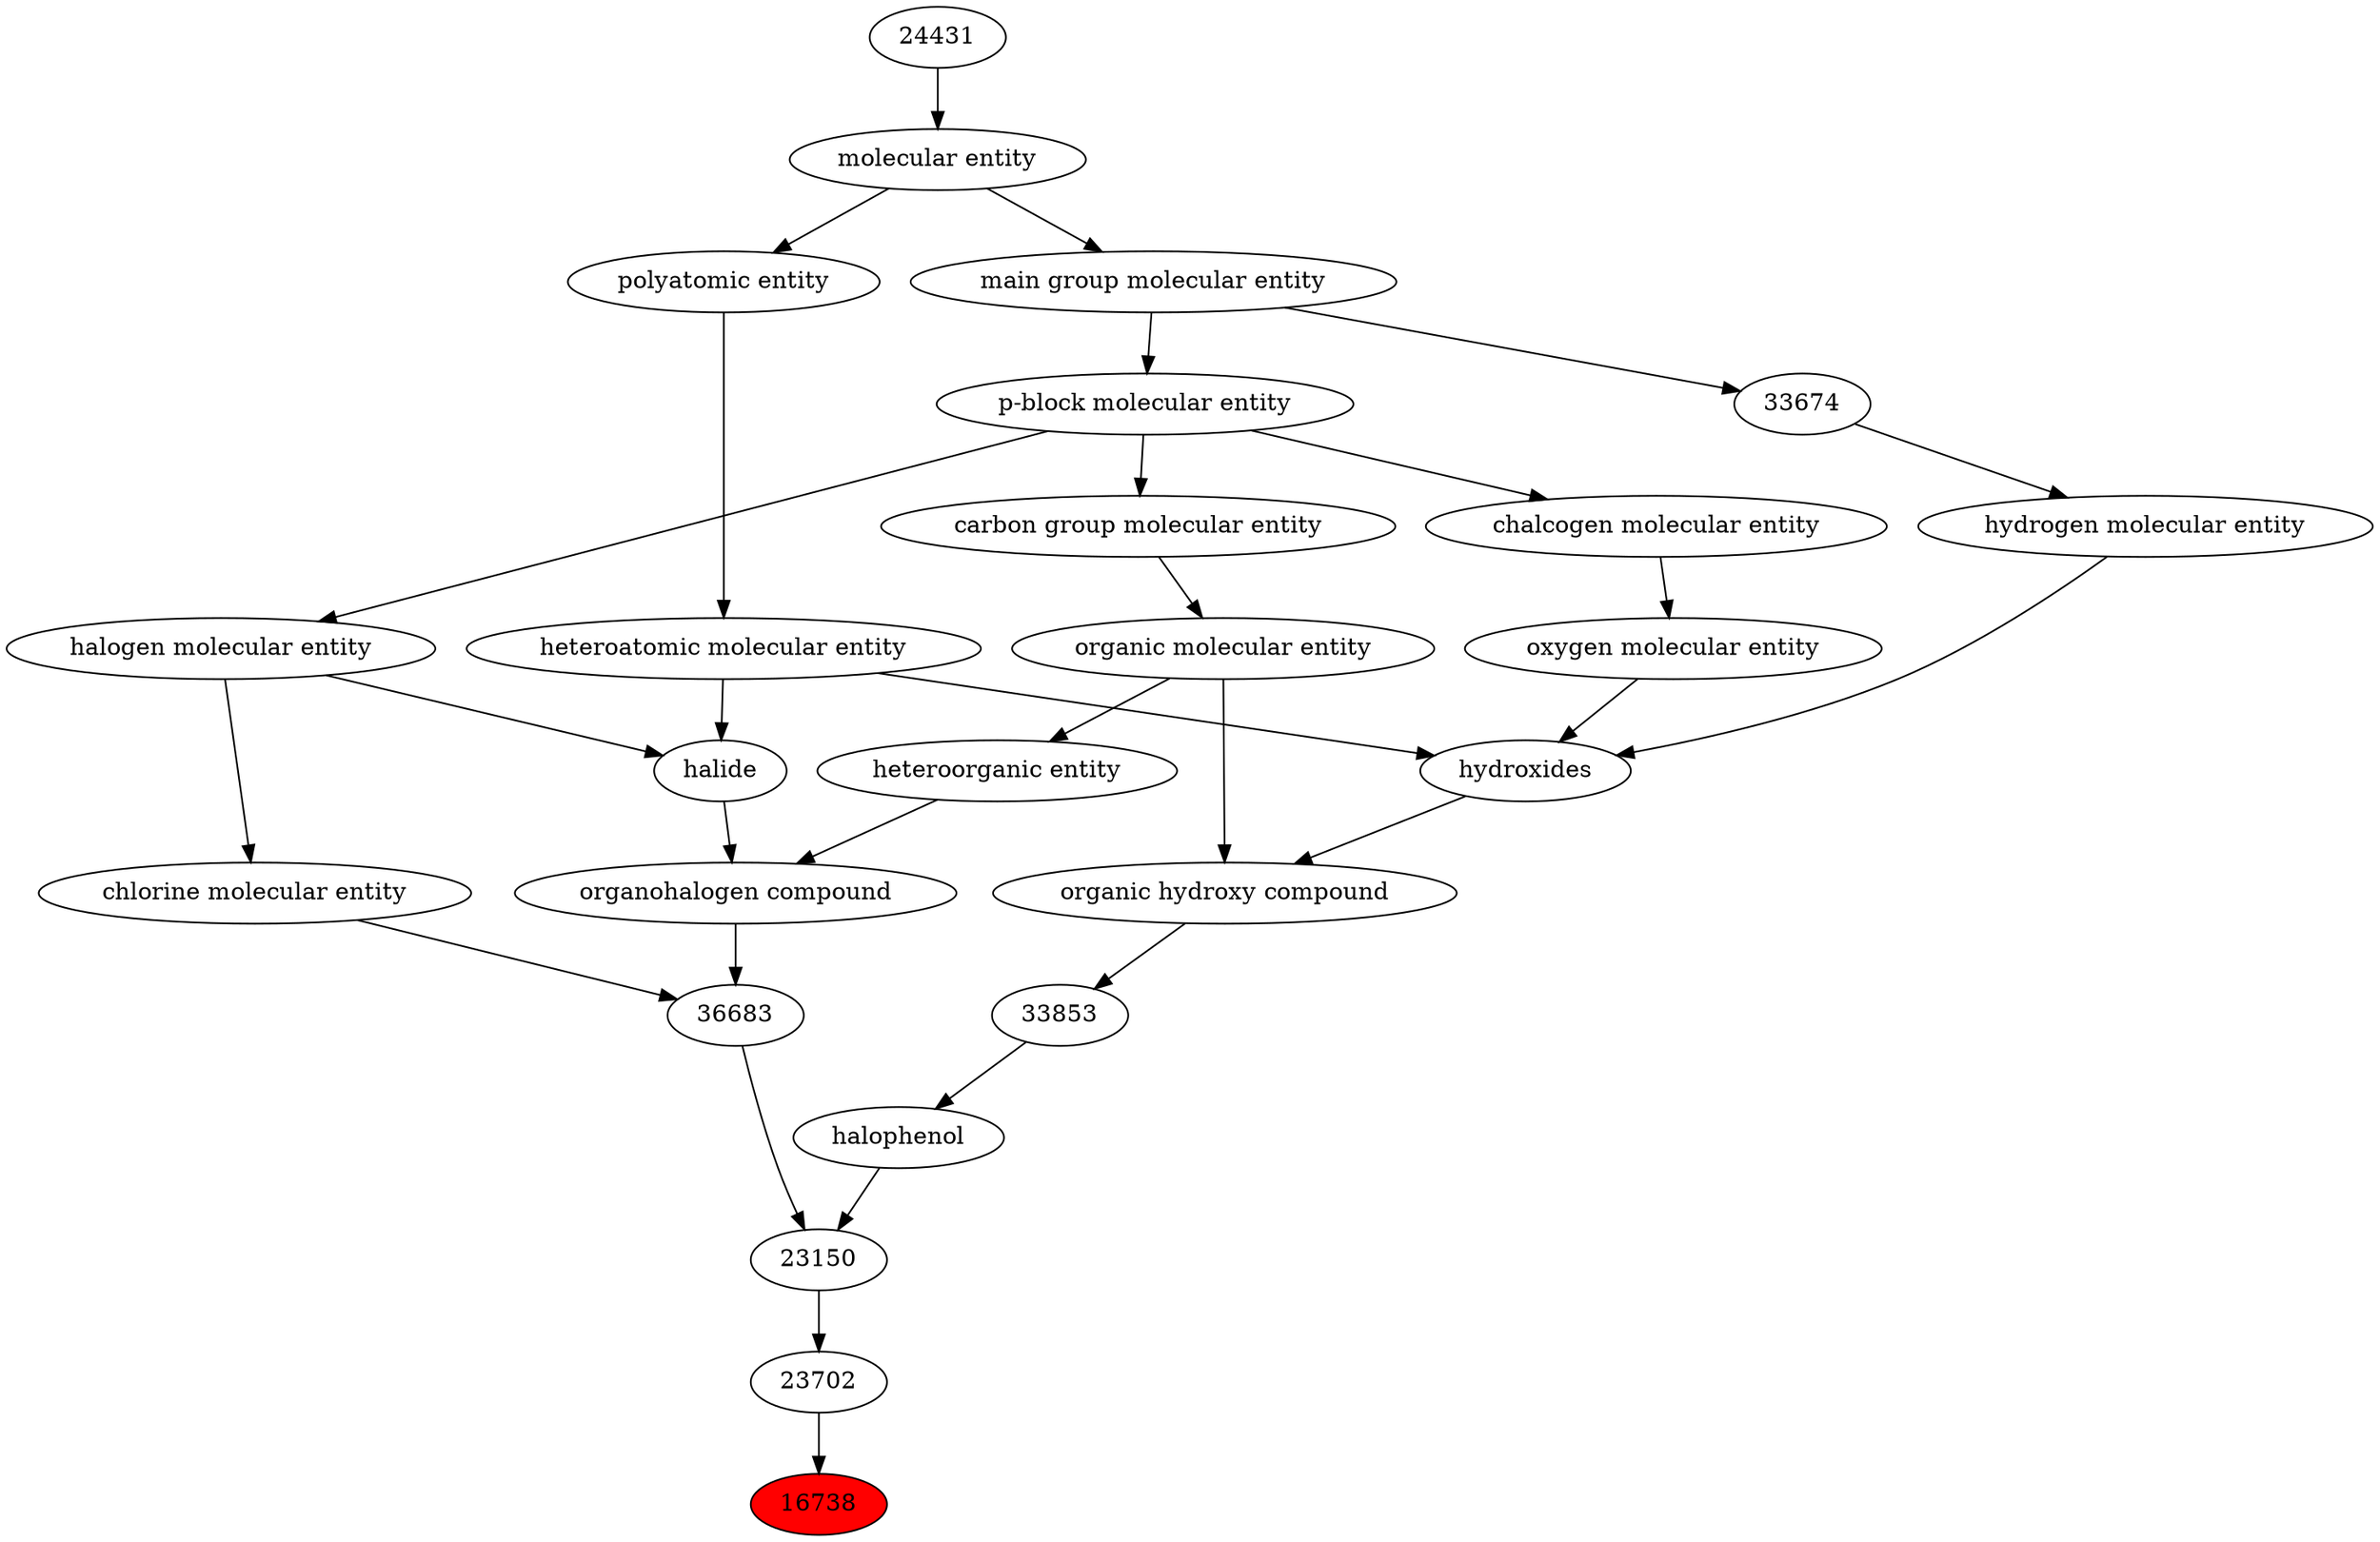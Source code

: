 digraph tree{ 
16738 [label="16738" fillcolor=red style=filled]
23702 -> 16738
23702 [label="23702"]
23150 -> 23702
23150 [label="23150"]
38856 -> 23150
36683 -> 23150
38856 [label="halophenol"]
33853 -> 38856
36683 [label="36683"]
36684 -> 36683
23117 -> 36683
33853 [label="33853"]
33822 -> 33853
36684 [label="organohalogen compound"]
33285 -> 36684
37578 -> 36684
23117 [label="chlorine molecular entity"]
24471 -> 23117
33822 [label="organic hydroxy compound"]
24651 -> 33822
50860 -> 33822
33285 [label="heteroorganic entity"]
50860 -> 33285
37578 [label="halide"]
24471 -> 37578
37577 -> 37578
24471 [label="halogen molecular entity"]
33675 -> 24471
24651 [label="hydroxides"]
25806 -> 24651
33608 -> 24651
37577 -> 24651
50860 [label="organic molecular entity"]
33582 -> 50860
37577 [label="heteroatomic molecular entity"]
36357 -> 37577
33675 [label="p-block molecular entity"]
33579 -> 33675
25806 [label="oxygen molecular entity"]
33304 -> 25806
33608 [label="hydrogen molecular entity"]
33674 -> 33608
33582 [label="carbon group molecular entity"]
33675 -> 33582
36357 [label="polyatomic entity"]
23367 -> 36357
33579 [label="main group molecular entity"]
23367 -> 33579
33304 [label="chalcogen molecular entity"]
33675 -> 33304
33674 [label="33674"]
33579 -> 33674
23367 [label="molecular entity"]
24431 -> 23367
24431 [label="24431"]
}